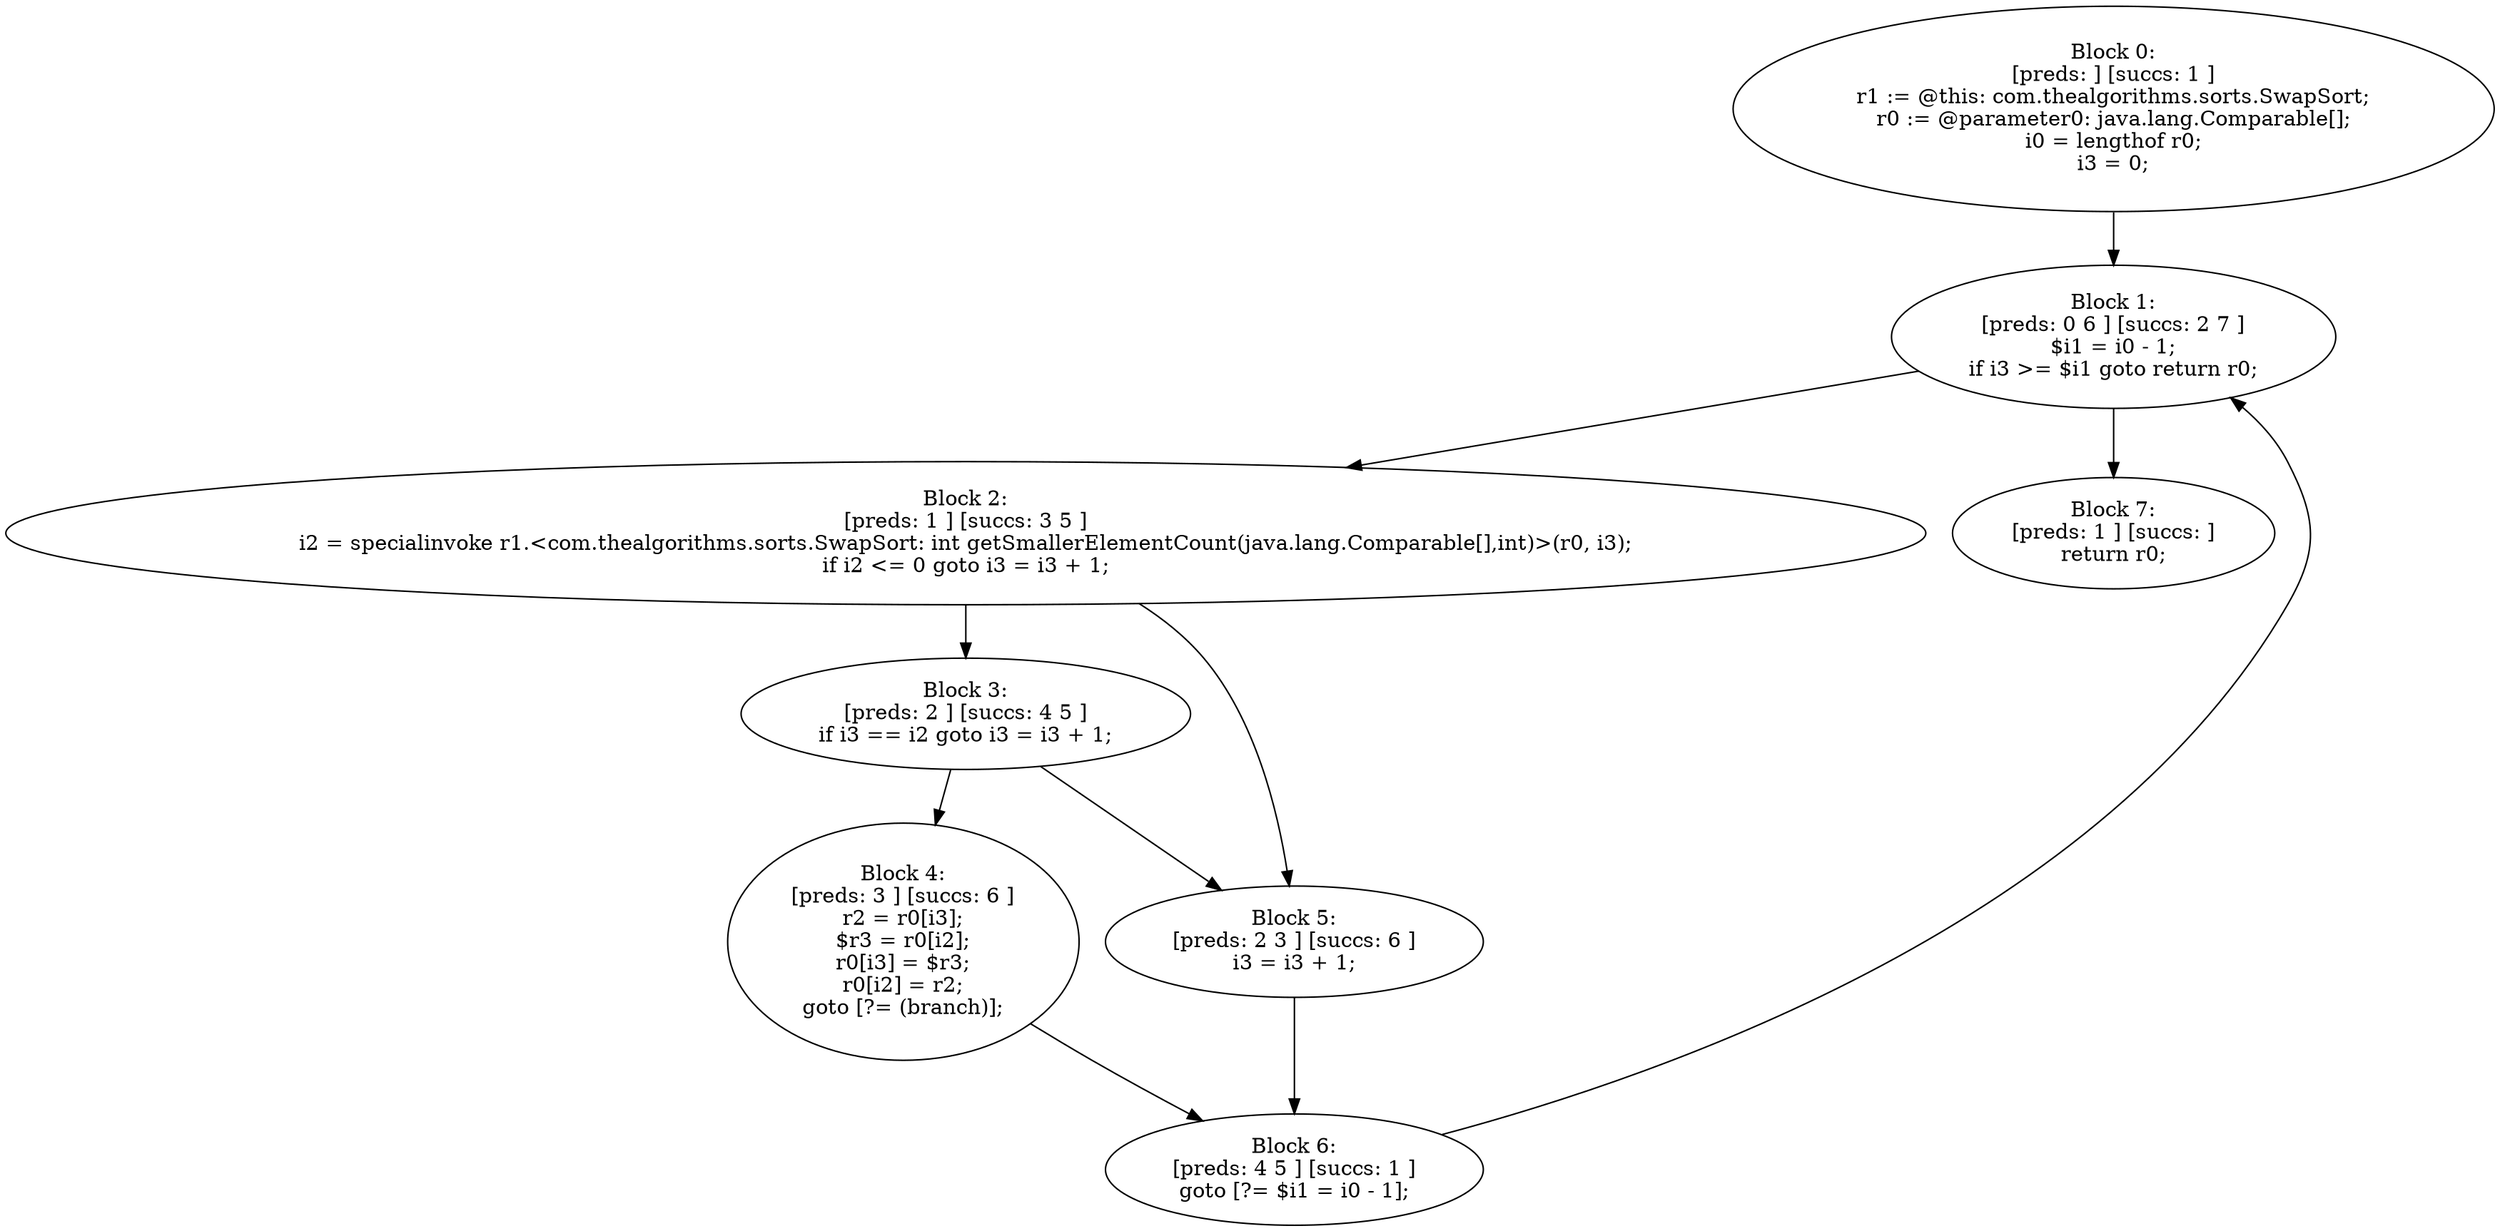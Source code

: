 digraph "unitGraph" {
    "Block 0:
[preds: ] [succs: 1 ]
r1 := @this: com.thealgorithms.sorts.SwapSort;
r0 := @parameter0: java.lang.Comparable[];
i0 = lengthof r0;
i3 = 0;
"
    "Block 1:
[preds: 0 6 ] [succs: 2 7 ]
$i1 = i0 - 1;
if i3 >= $i1 goto return r0;
"
    "Block 2:
[preds: 1 ] [succs: 3 5 ]
i2 = specialinvoke r1.<com.thealgorithms.sorts.SwapSort: int getSmallerElementCount(java.lang.Comparable[],int)>(r0, i3);
if i2 <= 0 goto i3 = i3 + 1;
"
    "Block 3:
[preds: 2 ] [succs: 4 5 ]
if i3 == i2 goto i3 = i3 + 1;
"
    "Block 4:
[preds: 3 ] [succs: 6 ]
r2 = r0[i3];
$r3 = r0[i2];
r0[i3] = $r3;
r0[i2] = r2;
goto [?= (branch)];
"
    "Block 5:
[preds: 2 3 ] [succs: 6 ]
i3 = i3 + 1;
"
    "Block 6:
[preds: 4 5 ] [succs: 1 ]
goto [?= $i1 = i0 - 1];
"
    "Block 7:
[preds: 1 ] [succs: ]
return r0;
"
    "Block 0:
[preds: ] [succs: 1 ]
r1 := @this: com.thealgorithms.sorts.SwapSort;
r0 := @parameter0: java.lang.Comparable[];
i0 = lengthof r0;
i3 = 0;
"->"Block 1:
[preds: 0 6 ] [succs: 2 7 ]
$i1 = i0 - 1;
if i3 >= $i1 goto return r0;
";
    "Block 1:
[preds: 0 6 ] [succs: 2 7 ]
$i1 = i0 - 1;
if i3 >= $i1 goto return r0;
"->"Block 2:
[preds: 1 ] [succs: 3 5 ]
i2 = specialinvoke r1.<com.thealgorithms.sorts.SwapSort: int getSmallerElementCount(java.lang.Comparable[],int)>(r0, i3);
if i2 <= 0 goto i3 = i3 + 1;
";
    "Block 1:
[preds: 0 6 ] [succs: 2 7 ]
$i1 = i0 - 1;
if i3 >= $i1 goto return r0;
"->"Block 7:
[preds: 1 ] [succs: ]
return r0;
";
    "Block 2:
[preds: 1 ] [succs: 3 5 ]
i2 = specialinvoke r1.<com.thealgorithms.sorts.SwapSort: int getSmallerElementCount(java.lang.Comparable[],int)>(r0, i3);
if i2 <= 0 goto i3 = i3 + 1;
"->"Block 3:
[preds: 2 ] [succs: 4 5 ]
if i3 == i2 goto i3 = i3 + 1;
";
    "Block 2:
[preds: 1 ] [succs: 3 5 ]
i2 = specialinvoke r1.<com.thealgorithms.sorts.SwapSort: int getSmallerElementCount(java.lang.Comparable[],int)>(r0, i3);
if i2 <= 0 goto i3 = i3 + 1;
"->"Block 5:
[preds: 2 3 ] [succs: 6 ]
i3 = i3 + 1;
";
    "Block 3:
[preds: 2 ] [succs: 4 5 ]
if i3 == i2 goto i3 = i3 + 1;
"->"Block 4:
[preds: 3 ] [succs: 6 ]
r2 = r0[i3];
$r3 = r0[i2];
r0[i3] = $r3;
r0[i2] = r2;
goto [?= (branch)];
";
    "Block 3:
[preds: 2 ] [succs: 4 5 ]
if i3 == i2 goto i3 = i3 + 1;
"->"Block 5:
[preds: 2 3 ] [succs: 6 ]
i3 = i3 + 1;
";
    "Block 4:
[preds: 3 ] [succs: 6 ]
r2 = r0[i3];
$r3 = r0[i2];
r0[i3] = $r3;
r0[i2] = r2;
goto [?= (branch)];
"->"Block 6:
[preds: 4 5 ] [succs: 1 ]
goto [?= $i1 = i0 - 1];
";
    "Block 5:
[preds: 2 3 ] [succs: 6 ]
i3 = i3 + 1;
"->"Block 6:
[preds: 4 5 ] [succs: 1 ]
goto [?= $i1 = i0 - 1];
";
    "Block 6:
[preds: 4 5 ] [succs: 1 ]
goto [?= $i1 = i0 - 1];
"->"Block 1:
[preds: 0 6 ] [succs: 2 7 ]
$i1 = i0 - 1;
if i3 >= $i1 goto return r0;
";
}
